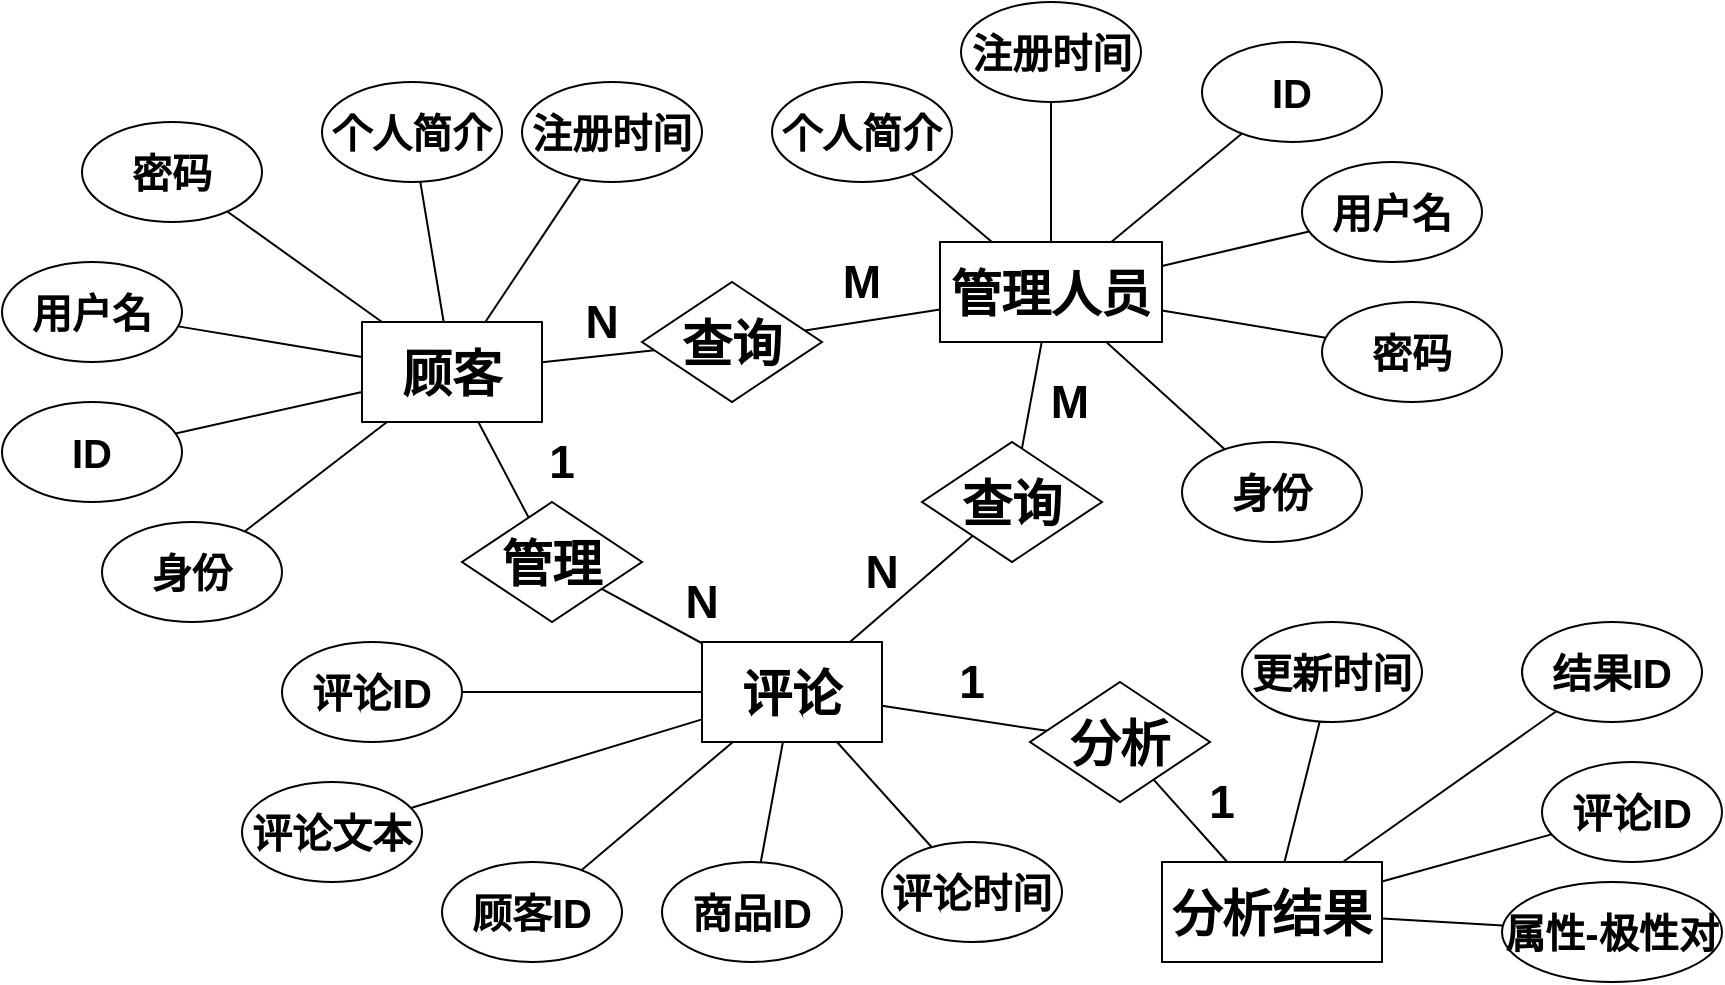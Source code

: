 <mxfile version="13.6.2" type="device"><diagram id="m5HRbGM3oaOZ3_kpMbH0" name="第 1 页"><mxGraphModel dx="2315" dy="640" grid="1" gridSize="10" guides="1" tooltips="1" connect="1" arrows="1" fold="1" page="1" pageScale="1" pageWidth="827" pageHeight="1169" math="0" shadow="0"><root><mxCell id="0"/><mxCell id="1" parent="0"/><mxCell id="9DB23V3W4bUWKR12GtDI-1" value="&lt;font size=&quot;1&quot;&gt;&lt;b style=&quot;font-size: 25px&quot;&gt;顾客&lt;/b&gt;&lt;/font&gt;" style="rounded=0;whiteSpace=wrap;html=1;" parent="1" vertex="1"><mxGeometry x="80" y="220" width="90" height="50" as="geometry"/></mxCell><mxCell id="9DB23V3W4bUWKR12GtDI-2" value="&lt;font size=&quot;1&quot;&gt;&lt;b style=&quot;font-size: 25px&quot;&gt;管理人员&lt;/b&gt;&lt;/font&gt;" style="rounded=0;whiteSpace=wrap;html=1;" parent="1" vertex="1"><mxGeometry x="369" y="180" width="111" height="50" as="geometry"/></mxCell><mxCell id="9DB23V3W4bUWKR12GtDI-3" value="&lt;font style=&quot;font-size: 20px&quot;&gt;&lt;b&gt;ID&lt;/b&gt;&lt;/font&gt;" style="ellipse;whiteSpace=wrap;html=1;" parent="1" vertex="1"><mxGeometry x="-100" y="260" width="90" height="50" as="geometry"/></mxCell><mxCell id="9DB23V3W4bUWKR12GtDI-4" value="&lt;font style=&quot;font-size: 20px&quot;&gt;&lt;b&gt;身份&lt;/b&gt;&lt;/font&gt;" style="ellipse;whiteSpace=wrap;html=1;" parent="1" vertex="1"><mxGeometry x="-50" y="320" width="90" height="50" as="geometry"/></mxCell><mxCell id="9DB23V3W4bUWKR12GtDI-5" value="&lt;span style=&quot;font-size: 20px&quot;&gt;&lt;b&gt;用户名&lt;/b&gt;&lt;/span&gt;" style="ellipse;whiteSpace=wrap;html=1;" parent="1" vertex="1"><mxGeometry x="-100" y="190" width="90" height="50" as="geometry"/></mxCell><mxCell id="9DB23V3W4bUWKR12GtDI-6" value="&lt;span style=&quot;font-size: 20px&quot;&gt;&lt;b&gt;密码&lt;/b&gt;&lt;/span&gt;" style="ellipse;whiteSpace=wrap;html=1;" parent="1" vertex="1"><mxGeometry x="-60" y="120" width="90" height="50" as="geometry"/></mxCell><mxCell id="9DB23V3W4bUWKR12GtDI-7" value="&lt;font style=&quot;font-size: 20px&quot;&gt;&lt;b&gt;ID&lt;/b&gt;&lt;/font&gt;" style="ellipse;whiteSpace=wrap;html=1;" parent="1" vertex="1"><mxGeometry x="500" y="80" width="90" height="50" as="geometry"/></mxCell><mxCell id="9DB23V3W4bUWKR12GtDI-8" value="&lt;font style=&quot;font-size: 20px&quot;&gt;&lt;b&gt;身份&lt;/b&gt;&lt;/font&gt;" style="ellipse;whiteSpace=wrap;html=1;" parent="1" vertex="1"><mxGeometry x="490" y="280" width="90" height="50" as="geometry"/></mxCell><mxCell id="9DB23V3W4bUWKR12GtDI-9" value="&lt;span style=&quot;font-size: 20px&quot;&gt;&lt;b&gt;用户名&lt;/b&gt;&lt;/span&gt;" style="ellipse;whiteSpace=wrap;html=1;" parent="1" vertex="1"><mxGeometry x="550" y="140" width="90" height="50" as="geometry"/></mxCell><mxCell id="9DB23V3W4bUWKR12GtDI-10" value="&lt;span style=&quot;font-size: 20px&quot;&gt;&lt;b&gt;密码&lt;/b&gt;&lt;/span&gt;" style="ellipse;whiteSpace=wrap;html=1;" parent="1" vertex="1"><mxGeometry x="560" y="210" width="90" height="50" as="geometry"/></mxCell><mxCell id="9DB23V3W4bUWKR12GtDI-11" value="" style="endArrow=none;html=1;" parent="1" source="9DB23V3W4bUWKR12GtDI-3" target="9DB23V3W4bUWKR12GtDI-1" edge="1"><mxGeometry width="50" height="50" relative="1" as="geometry"><mxPoint x="390" y="350" as="sourcePoint"/><mxPoint x="140" y="250" as="targetPoint"/></mxGeometry></mxCell><mxCell id="9DB23V3W4bUWKR12GtDI-13" value="" style="endArrow=none;html=1;" parent="1" source="9DB23V3W4bUWKR12GtDI-4" target="9DB23V3W4bUWKR12GtDI-1" edge="1"><mxGeometry width="50" height="50" relative="1" as="geometry"><mxPoint x="390" y="350" as="sourcePoint"/><mxPoint x="440" y="300" as="targetPoint"/></mxGeometry></mxCell><mxCell id="9DB23V3W4bUWKR12GtDI-14" value="" style="endArrow=none;html=1;" parent="1" source="9DB23V3W4bUWKR12GtDI-5" target="9DB23V3W4bUWKR12GtDI-1" edge="1"><mxGeometry width="50" height="50" relative="1" as="geometry"><mxPoint x="390" y="350" as="sourcePoint"/><mxPoint x="440" y="300" as="targetPoint"/></mxGeometry></mxCell><mxCell id="9DB23V3W4bUWKR12GtDI-15" value="" style="endArrow=none;html=1;" parent="1" source="9DB23V3W4bUWKR12GtDI-6" target="9DB23V3W4bUWKR12GtDI-1" edge="1"><mxGeometry width="50" height="50" relative="1" as="geometry"><mxPoint x="390" y="350" as="sourcePoint"/><mxPoint x="440" y="300" as="targetPoint"/></mxGeometry></mxCell><mxCell id="9DB23V3W4bUWKR12GtDI-16" value="" style="endArrow=none;html=1;" parent="1" source="9DB23V3W4bUWKR12GtDI-2" target="9DB23V3W4bUWKR12GtDI-7" edge="1"><mxGeometry width="50" height="50" relative="1" as="geometry"><mxPoint x="390" y="350" as="sourcePoint"/><mxPoint x="440" y="300" as="targetPoint"/></mxGeometry></mxCell><mxCell id="9DB23V3W4bUWKR12GtDI-17" value="" style="endArrow=none;html=1;" parent="1" source="9DB23V3W4bUWKR12GtDI-2" target="9DB23V3W4bUWKR12GtDI-9" edge="1"><mxGeometry width="50" height="50" relative="1" as="geometry"><mxPoint x="390" y="350" as="sourcePoint"/><mxPoint x="440" y="300" as="targetPoint"/></mxGeometry></mxCell><mxCell id="9DB23V3W4bUWKR12GtDI-18" value="" style="endArrow=none;html=1;" parent="1" source="9DB23V3W4bUWKR12GtDI-2" target="9DB23V3W4bUWKR12GtDI-10" edge="1"><mxGeometry width="50" height="50" relative="1" as="geometry"><mxPoint x="390" y="350" as="sourcePoint"/><mxPoint x="440" y="300" as="targetPoint"/></mxGeometry></mxCell><mxCell id="9DB23V3W4bUWKR12GtDI-19" value="" style="endArrow=none;html=1;" parent="1" source="9DB23V3W4bUWKR12GtDI-2" target="9DB23V3W4bUWKR12GtDI-8" edge="1"><mxGeometry width="50" height="50" relative="1" as="geometry"><mxPoint x="420" y="280" as="sourcePoint"/><mxPoint x="440" y="300" as="targetPoint"/></mxGeometry></mxCell><mxCell id="9DB23V3W4bUWKR12GtDI-20" value="&lt;font size=&quot;1&quot;&gt;&lt;b style=&quot;font-size: 25px&quot;&gt;评论&lt;/b&gt;&lt;/font&gt;" style="rounded=0;whiteSpace=wrap;html=1;" parent="1" vertex="1"><mxGeometry x="250" y="380" width="90" height="50" as="geometry"/></mxCell><mxCell id="9DB23V3W4bUWKR12GtDI-21" value="&lt;font size=&quot;1&quot;&gt;&lt;b style=&quot;font-size: 25px&quot;&gt;查询&lt;/b&gt;&lt;/font&gt;" style="rhombus;whiteSpace=wrap;html=1;" parent="1" vertex="1"><mxGeometry x="360" y="280" width="90" height="60" as="geometry"/></mxCell><mxCell id="9DB23V3W4bUWKR12GtDI-22" value="" style="endArrow=none;html=1;" parent="1" source="9DB23V3W4bUWKR12GtDI-21" target="9DB23V3W4bUWKR12GtDI-2" edge="1"><mxGeometry width="50" height="50" relative="1" as="geometry"><mxPoint x="390" y="350" as="sourcePoint"/><mxPoint x="440" y="300" as="targetPoint"/></mxGeometry></mxCell><mxCell id="9DB23V3W4bUWKR12GtDI-23" value="" style="endArrow=none;html=1;" parent="1" source="9DB23V3W4bUWKR12GtDI-20" target="9DB23V3W4bUWKR12GtDI-21" edge="1"><mxGeometry width="50" height="50" relative="1" as="geometry"><mxPoint x="390" y="350" as="sourcePoint"/><mxPoint x="440" y="300" as="targetPoint"/></mxGeometry></mxCell><mxCell id="9DB23V3W4bUWKR12GtDI-24" value="" style="endArrow=none;html=1;" parent="1" source="9DB23V3W4bUWKR12GtDI-25" target="9DB23V3W4bUWKR12GtDI-1" edge="1"><mxGeometry width="50" height="50" relative="1" as="geometry"><mxPoint x="260" y="250" as="sourcePoint"/><mxPoint x="440" y="300" as="targetPoint"/></mxGeometry></mxCell><mxCell id="9DB23V3W4bUWKR12GtDI-25" value="&lt;font size=&quot;1&quot;&gt;&lt;b style=&quot;font-size: 25px&quot;&gt;查询&lt;/b&gt;&lt;/font&gt;" style="rhombus;whiteSpace=wrap;html=1;" parent="1" vertex="1"><mxGeometry x="220" y="200" width="90" height="60" as="geometry"/></mxCell><mxCell id="9DB23V3W4bUWKR12GtDI-26" value="" style="endArrow=none;html=1;" parent="1" source="9DB23V3W4bUWKR12GtDI-25" target="9DB23V3W4bUWKR12GtDI-2" edge="1"><mxGeometry width="50" height="50" relative="1" as="geometry"><mxPoint x="390" y="350" as="sourcePoint"/><mxPoint x="440" y="300" as="targetPoint"/></mxGeometry></mxCell><mxCell id="9DB23V3W4bUWKR12GtDI-27" value="&lt;font size=&quot;1&quot;&gt;&lt;b style=&quot;font-size: 25px&quot;&gt;管理&lt;/b&gt;&lt;/font&gt;" style="rhombus;whiteSpace=wrap;html=1;" parent="1" vertex="1"><mxGeometry x="130" y="310" width="90" height="60" as="geometry"/></mxCell><mxCell id="9DB23V3W4bUWKR12GtDI-28" value="" style="endArrow=none;html=1;" parent="1" source="9DB23V3W4bUWKR12GtDI-1" target="9DB23V3W4bUWKR12GtDI-27" edge="1"><mxGeometry width="50" height="50" relative="1" as="geometry"><mxPoint x="390" y="350" as="sourcePoint"/><mxPoint x="440" y="300" as="targetPoint"/></mxGeometry></mxCell><mxCell id="9DB23V3W4bUWKR12GtDI-29" value="" style="endArrow=none;html=1;" parent="1" source="9DB23V3W4bUWKR12GtDI-27" target="9DB23V3W4bUWKR12GtDI-20" edge="1"><mxGeometry width="50" height="50" relative="1" as="geometry"><mxPoint x="390" y="350" as="sourcePoint"/><mxPoint x="440" y="300" as="targetPoint"/></mxGeometry></mxCell><mxCell id="9DB23V3W4bUWKR12GtDI-30" value="&lt;font size=&quot;1&quot;&gt;&lt;b style=&quot;font-size: 25px&quot;&gt;分析&lt;/b&gt;&lt;/font&gt;" style="rhombus;whiteSpace=wrap;html=1;" parent="1" vertex="1"><mxGeometry x="414" y="400" width="90" height="60" as="geometry"/></mxCell><mxCell id="9DB23V3W4bUWKR12GtDI-31" value="" style="endArrow=none;html=1;" parent="1" source="9DB23V3W4bUWKR12GtDI-20" target="9DB23V3W4bUWKR12GtDI-30" edge="1"><mxGeometry width="50" height="50" relative="1" as="geometry"><mxPoint x="390" y="450" as="sourcePoint"/><mxPoint x="440" y="400" as="targetPoint"/></mxGeometry></mxCell><mxCell id="9DB23V3W4bUWKR12GtDI-32" value="&lt;span style=&quot;font-size: 25px&quot;&gt;&lt;b&gt;分析结果&lt;/b&gt;&lt;/span&gt;" style="rounded=0;whiteSpace=wrap;html=1;" parent="1" vertex="1"><mxGeometry x="480" y="490" width="110" height="50" as="geometry"/></mxCell><mxCell id="9DB23V3W4bUWKR12GtDI-33" value="" style="endArrow=none;html=1;" parent="1" source="9DB23V3W4bUWKR12GtDI-32" target="9DB23V3W4bUWKR12GtDI-30" edge="1"><mxGeometry width="50" height="50" relative="1" as="geometry"><mxPoint x="390" y="450" as="sourcePoint"/><mxPoint x="460" y="430" as="targetPoint"/></mxGeometry></mxCell><mxCell id="9DB23V3W4bUWKR12GtDI-34" value="&lt;font style=&quot;font-size: 20px&quot;&gt;&lt;b&gt;评论文本&lt;/b&gt;&lt;/font&gt;" style="ellipse;whiteSpace=wrap;html=1;" parent="1" vertex="1"><mxGeometry x="20" y="450" width="90" height="50" as="geometry"/></mxCell><mxCell id="9DB23V3W4bUWKR12GtDI-35" value="&lt;font style=&quot;font-size: 20px&quot;&gt;&lt;b&gt;评论时间&lt;/b&gt;&lt;/font&gt;" style="ellipse;whiteSpace=wrap;html=1;" parent="1" vertex="1"><mxGeometry x="340" y="480" width="90" height="50" as="geometry"/></mxCell><mxCell id="9DB23V3W4bUWKR12GtDI-36" value="&lt;font style=&quot;font-size: 20px&quot;&gt;&lt;b&gt;商品ID&lt;/b&gt;&lt;/font&gt;" style="ellipse;whiteSpace=wrap;html=1;" parent="1" vertex="1"><mxGeometry x="230" y="490" width="90" height="50" as="geometry"/></mxCell><mxCell id="9DB23V3W4bUWKR12GtDI-37" value="&lt;font style=&quot;font-size: 20px&quot;&gt;&lt;b&gt;评论ID&lt;/b&gt;&lt;/font&gt;" style="ellipse;whiteSpace=wrap;html=1;" parent="1" vertex="1"><mxGeometry x="40" y="380" width="90" height="50" as="geometry"/></mxCell><mxCell id="9DB23V3W4bUWKR12GtDI-38" value="&lt;span style=&quot;font-size: 20px&quot;&gt;&lt;b&gt;顾客ID&lt;/b&gt;&lt;/span&gt;" style="ellipse;whiteSpace=wrap;html=1;" parent="1" vertex="1"><mxGeometry x="120" y="490" width="90" height="50" as="geometry"/></mxCell><mxCell id="9DB23V3W4bUWKR12GtDI-39" value="" style="endArrow=none;html=1;" parent="1" source="9DB23V3W4bUWKR12GtDI-20" target="9DB23V3W4bUWKR12GtDI-35" edge="1"><mxGeometry width="50" height="50" relative="1" as="geometry"><mxPoint x="390" y="450" as="sourcePoint"/><mxPoint x="440" y="400" as="targetPoint"/></mxGeometry></mxCell><mxCell id="9DB23V3W4bUWKR12GtDI-40" value="" style="endArrow=none;html=1;" parent="1" source="9DB23V3W4bUWKR12GtDI-36" target="9DB23V3W4bUWKR12GtDI-20" edge="1"><mxGeometry width="50" height="50" relative="1" as="geometry"><mxPoint x="327.5" y="440" as="sourcePoint"/><mxPoint x="374.875" y="492.639" as="targetPoint"/></mxGeometry></mxCell><mxCell id="9DB23V3W4bUWKR12GtDI-41" value="" style="endArrow=none;html=1;" parent="1" source="9DB23V3W4bUWKR12GtDI-20" target="9DB23V3W4bUWKR12GtDI-38" edge="1"><mxGeometry width="50" height="50" relative="1" as="geometry"><mxPoint x="390" y="450" as="sourcePoint"/><mxPoint x="440" y="400" as="targetPoint"/></mxGeometry></mxCell><mxCell id="9DB23V3W4bUWKR12GtDI-42" value="" style="endArrow=none;html=1;" parent="1" source="9DB23V3W4bUWKR12GtDI-20" target="9DB23V3W4bUWKR12GtDI-34" edge="1"><mxGeometry width="50" height="50" relative="1" as="geometry"><mxPoint x="390" y="450" as="sourcePoint"/><mxPoint x="440" y="400" as="targetPoint"/></mxGeometry></mxCell><mxCell id="9DB23V3W4bUWKR12GtDI-43" value="" style="endArrow=none;html=1;" parent="1" source="9DB23V3W4bUWKR12GtDI-20" target="9DB23V3W4bUWKR12GtDI-37" edge="1"><mxGeometry width="50" height="50" relative="1" as="geometry"><mxPoint x="390" y="450" as="sourcePoint"/><mxPoint x="440" y="400" as="targetPoint"/></mxGeometry></mxCell><mxCell id="9DB23V3W4bUWKR12GtDI-44" value="&lt;font style=&quot;font-size: 20px&quot;&gt;&lt;b&gt;结果ID&lt;/b&gt;&lt;/font&gt;" style="ellipse;whiteSpace=wrap;html=1;" parent="1" vertex="1"><mxGeometry x="660" y="370" width="90" height="50" as="geometry"/></mxCell><mxCell id="9DB23V3W4bUWKR12GtDI-45" value="&lt;font style=&quot;font-size: 20px&quot;&gt;&lt;b&gt;评论ID&lt;/b&gt;&lt;/font&gt;" style="ellipse;whiteSpace=wrap;html=1;" parent="1" vertex="1"><mxGeometry x="670" y="440" width="90" height="50" as="geometry"/></mxCell><mxCell id="9DB23V3W4bUWKR12GtDI-46" value="&lt;font style=&quot;font-size: 20px&quot;&gt;&lt;b&gt;属性-极性对&lt;/b&gt;&lt;/font&gt;" style="ellipse;whiteSpace=wrap;html=1;" parent="1" vertex="1"><mxGeometry x="650" y="500" width="110" height="50" as="geometry"/></mxCell><mxCell id="9DB23V3W4bUWKR12GtDI-47" value="" style="endArrow=none;html=1;" parent="1" source="9DB23V3W4bUWKR12GtDI-32" target="9DB23V3W4bUWKR12GtDI-44" edge="1"><mxGeometry width="50" height="50" relative="1" as="geometry"><mxPoint x="390" y="450" as="sourcePoint"/><mxPoint x="440" y="400" as="targetPoint"/></mxGeometry></mxCell><mxCell id="9DB23V3W4bUWKR12GtDI-48" value="" style="endArrow=none;html=1;" parent="1" source="9DB23V3W4bUWKR12GtDI-32" target="9DB23V3W4bUWKR12GtDI-45" edge="1"><mxGeometry width="50" height="50" relative="1" as="geometry"><mxPoint x="390" y="450" as="sourcePoint"/><mxPoint x="440" y="400" as="targetPoint"/></mxGeometry></mxCell><mxCell id="9DB23V3W4bUWKR12GtDI-49" value="" style="endArrow=none;html=1;" parent="1" source="9DB23V3W4bUWKR12GtDI-32" target="9DB23V3W4bUWKR12GtDI-46" edge="1"><mxGeometry width="50" height="50" relative="1" as="geometry"><mxPoint x="390" y="450" as="sourcePoint"/><mxPoint x="440" y="400" as="targetPoint"/></mxGeometry></mxCell><mxCell id="9DB23V3W4bUWKR12GtDI-50" value="&lt;b&gt;&lt;font style=&quot;font-size: 23px&quot;&gt;N&lt;/font&gt;&lt;/b&gt;" style="text;html=1;strokeColor=none;fillColor=none;align=center;verticalAlign=middle;whiteSpace=wrap;rounded=0;" parent="1" vertex="1"><mxGeometry x="180" y="210" width="40" height="20" as="geometry"/></mxCell><mxCell id="9DB23V3W4bUWKR12GtDI-51" value="&lt;b&gt;&lt;font style=&quot;font-size: 23px&quot;&gt;N&lt;/font&gt;&lt;/b&gt;" style="text;html=1;strokeColor=none;fillColor=none;align=center;verticalAlign=middle;whiteSpace=wrap;rounded=0;" parent="1" vertex="1"><mxGeometry x="230" y="350" width="40" height="20" as="geometry"/></mxCell><mxCell id="9DB23V3W4bUWKR12GtDI-52" value="&lt;b&gt;&lt;font style=&quot;font-size: 23px&quot;&gt;N&lt;/font&gt;&lt;/b&gt;" style="text;html=1;strokeColor=none;fillColor=none;align=center;verticalAlign=middle;whiteSpace=wrap;rounded=0;" parent="1" vertex="1"><mxGeometry x="320" y="335" width="40" height="20" as="geometry"/></mxCell><mxCell id="9DB23V3W4bUWKR12GtDI-54" value="&lt;b&gt;&lt;font style=&quot;font-size: 23px&quot;&gt;M&lt;/font&gt;&lt;/b&gt;" style="text;html=1;strokeColor=none;fillColor=none;align=center;verticalAlign=middle;whiteSpace=wrap;rounded=0;" parent="1" vertex="1"><mxGeometry x="310" y="190" width="40" height="20" as="geometry"/></mxCell><mxCell id="9DB23V3W4bUWKR12GtDI-55" value="&lt;b&gt;&lt;font style=&quot;font-size: 23px&quot;&gt;M&lt;/font&gt;&lt;/b&gt;" style="text;html=1;strokeColor=none;fillColor=none;align=center;verticalAlign=middle;whiteSpace=wrap;rounded=0;" parent="1" vertex="1"><mxGeometry x="414" y="250" width="40" height="20" as="geometry"/></mxCell><mxCell id="9DB23V3W4bUWKR12GtDI-56" value="&lt;b&gt;&lt;font style=&quot;font-size: 23px&quot;&gt;1&lt;/font&gt;&lt;/b&gt;" style="text;html=1;strokeColor=none;fillColor=none;align=center;verticalAlign=middle;whiteSpace=wrap;rounded=0;" parent="1" vertex="1"><mxGeometry x="160" y="280" width="40" height="20" as="geometry"/></mxCell><mxCell id="9DB23V3W4bUWKR12GtDI-57" value="&lt;b&gt;&lt;font style=&quot;font-size: 23px&quot;&gt;1&lt;/font&gt;&lt;/b&gt;" style="text;html=1;strokeColor=none;fillColor=none;align=center;verticalAlign=middle;whiteSpace=wrap;rounded=0;" parent="1" vertex="1"><mxGeometry x="365" y="390" width="40" height="20" as="geometry"/></mxCell><mxCell id="9DB23V3W4bUWKR12GtDI-58" value="&lt;b&gt;&lt;font style=&quot;font-size: 23px&quot;&gt;1&lt;/font&gt;&lt;/b&gt;" style="text;html=1;strokeColor=none;fillColor=none;align=center;verticalAlign=middle;whiteSpace=wrap;rounded=0;" parent="1" vertex="1"><mxGeometry x="490" y="450" width="40" height="20" as="geometry"/></mxCell><mxCell id="X6s6rT08sR-6PsuUacMW-1" value="&lt;span style=&quot;font-size: 20px&quot;&gt;&lt;b&gt;个人简介&lt;/b&gt;&lt;/span&gt;" style="ellipse;whiteSpace=wrap;html=1;" vertex="1" parent="1"><mxGeometry x="60" y="100" width="90" height="50" as="geometry"/></mxCell><mxCell id="X6s6rT08sR-6PsuUacMW-2" value="" style="endArrow=none;html=1;" edge="1" parent="1" source="9DB23V3W4bUWKR12GtDI-1" target="X6s6rT08sR-6PsuUacMW-1"><mxGeometry width="50" height="50" relative="1" as="geometry"><mxPoint x="280" y="150" as="sourcePoint"/><mxPoint x="330" y="100" as="targetPoint"/></mxGeometry></mxCell><mxCell id="X6s6rT08sR-6PsuUacMW-3" value="&lt;span style=&quot;font-size: 20px&quot;&gt;&lt;b&gt;注册时间&lt;/b&gt;&lt;/span&gt;" style="ellipse;whiteSpace=wrap;html=1;" vertex="1" parent="1"><mxGeometry x="160" y="100" width="90" height="50" as="geometry"/></mxCell><mxCell id="X6s6rT08sR-6PsuUacMW-4" value="" style="endArrow=none;html=1;" edge="1" parent="1" source="9DB23V3W4bUWKR12GtDI-1" target="X6s6rT08sR-6PsuUacMW-3"><mxGeometry width="50" height="50" relative="1" as="geometry"><mxPoint x="280" y="150" as="sourcePoint"/><mxPoint x="330" y="100" as="targetPoint"/></mxGeometry></mxCell><mxCell id="X6s6rT08sR-6PsuUacMW-6" value="&lt;span style=&quot;font-size: 20px&quot;&gt;&lt;b&gt;个人简介&lt;/b&gt;&lt;/span&gt;" style="ellipse;whiteSpace=wrap;html=1;" vertex="1" parent="1"><mxGeometry x="285" y="100" width="90" height="50" as="geometry"/></mxCell><mxCell id="X6s6rT08sR-6PsuUacMW-7" value="&lt;span style=&quot;font-size: 20px&quot;&gt;&lt;b&gt;注册时间&lt;/b&gt;&lt;/span&gt;" style="ellipse;whiteSpace=wrap;html=1;" vertex="1" parent="1"><mxGeometry x="379.5" y="60" width="90" height="50" as="geometry"/></mxCell><mxCell id="X6s6rT08sR-6PsuUacMW-8" value="" style="endArrow=none;html=1;" edge="1" parent="1" source="9DB23V3W4bUWKR12GtDI-2" target="X6s6rT08sR-6PsuUacMW-6"><mxGeometry width="50" height="50" relative="1" as="geometry"><mxPoint x="280" y="150" as="sourcePoint"/><mxPoint x="330" y="100" as="targetPoint"/></mxGeometry></mxCell><mxCell id="X6s6rT08sR-6PsuUacMW-9" value="" style="endArrow=none;html=1;" edge="1" parent="1" source="9DB23V3W4bUWKR12GtDI-2" target="X6s6rT08sR-6PsuUacMW-7"><mxGeometry width="50" height="50" relative="1" as="geometry"><mxPoint x="280" y="150" as="sourcePoint"/><mxPoint x="330" y="100" as="targetPoint"/></mxGeometry></mxCell><mxCell id="X6s6rT08sR-6PsuUacMW-10" value="&lt;font style=&quot;font-size: 20px&quot;&gt;&lt;b&gt;更新时间&lt;/b&gt;&lt;/font&gt;" style="ellipse;whiteSpace=wrap;html=1;" vertex="1" parent="1"><mxGeometry x="520" y="370" width="90" height="50" as="geometry"/></mxCell><mxCell id="X6s6rT08sR-6PsuUacMW-11" value="" style="endArrow=none;html=1;" edge="1" parent="1" source="X6s6rT08sR-6PsuUacMW-10" target="9DB23V3W4bUWKR12GtDI-32"><mxGeometry width="50" height="50" relative="1" as="geometry"><mxPoint x="280" y="450" as="sourcePoint"/><mxPoint x="330" y="400" as="targetPoint"/></mxGeometry></mxCell></root></mxGraphModel></diagram></mxfile>